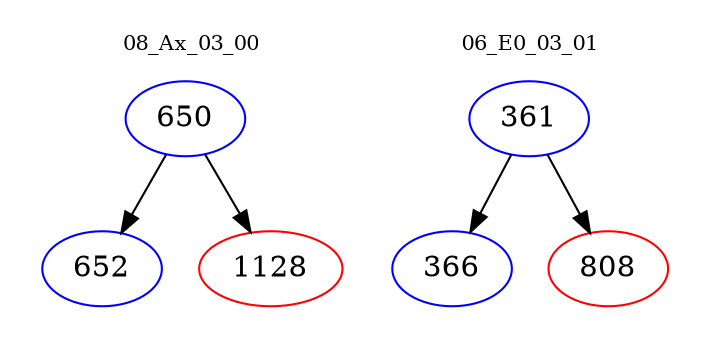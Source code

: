 digraph{
subgraph cluster_0 {
color = white
label = "08_Ax_03_00";
fontsize=10;
T0_650 [label="650", color="blue"]
T0_650 -> T0_652 [color="black"]
T0_652 [label="652", color="blue"]
T0_650 -> T0_1128 [color="black"]
T0_1128 [label="1128", color="red"]
}
subgraph cluster_1 {
color = white
label = "06_E0_03_01";
fontsize=10;
T1_361 [label="361", color="blue"]
T1_361 -> T1_366 [color="black"]
T1_366 [label="366", color="blue"]
T1_361 -> T1_808 [color="black"]
T1_808 [label="808", color="red"]
}
}
